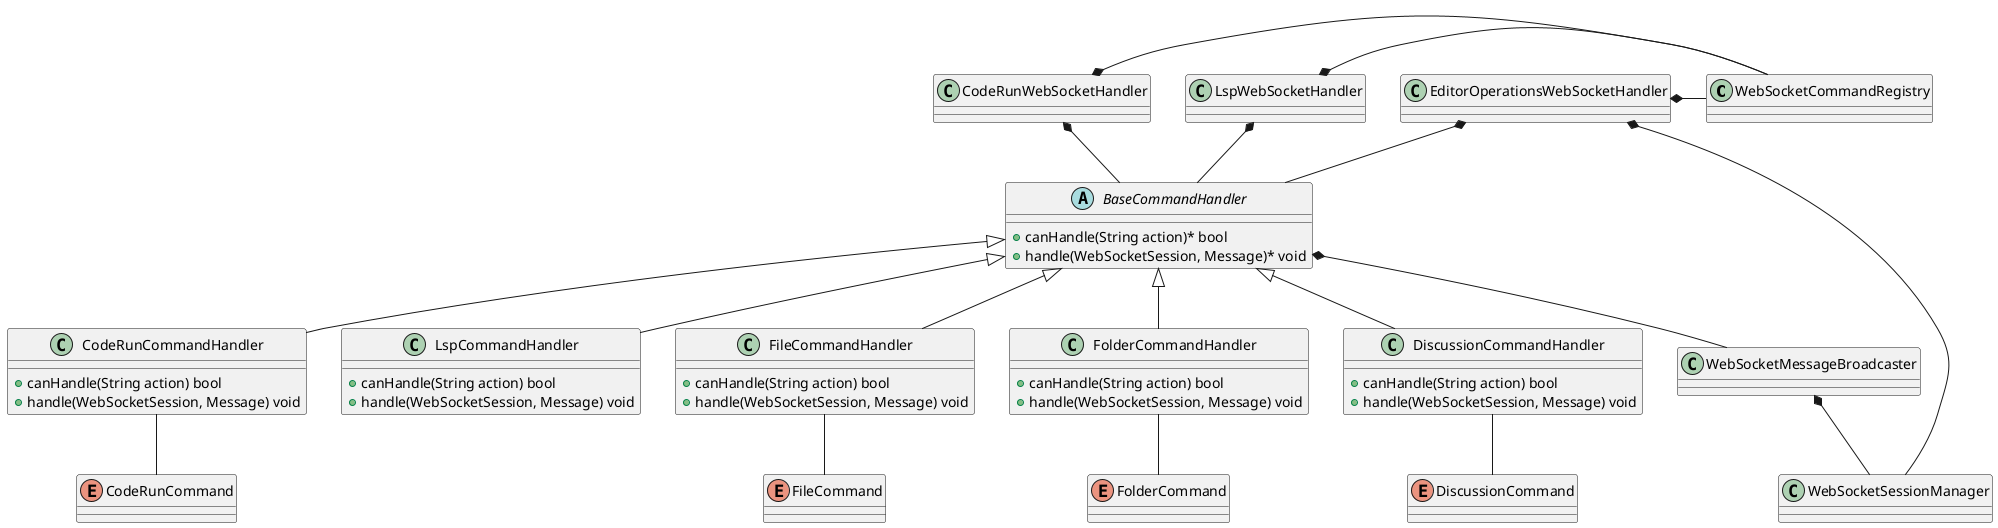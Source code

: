 @startuml



      class WebSocketCommandRegistry {

          }

      class EditorOperationsWebSocketHandler{

                }
         class CodeRunCommandHandler{
 +canHandle(String action) bool
           +handle(WebSocketSession, Message) void
                       }
class CodeRunWebSocketHandler{

                       }
              class LspCommandHandler{
 +canHandle(String action) bool
           +handle(WebSocketSession, Message) void
                                 }
  class LspWebSocketHandler{
           }
       abstract BaseCommandHandler  {

           +canHandle(String action)* bool
           +handle(WebSocketSession, Message)* void
       }

       class FileCommandHandler {
           +canHandle(String action) bool
           +handle(WebSocketSession, Message) void

            }

       class FolderCommandHandler {
           +canHandle(String action) bool
           +handle(WebSocketSession, Message) void
               }

       class DiscussionCommandHandler {
           +canHandle(String action) bool
           +handle(WebSocketSession, Message) void
            }

       class WebSocketSessionManager {
          }

       class WebSocketMessageBroadcaster {
          }

       enum  FileCommand {


       }

       enum  FolderCommand {


       }

       enum  DiscussionCommand  {


       }
        enum  CodeRunCommand  {


              }
        EditorOperationsWebSocketHandler *--- WebSocketSessionManager
        EditorOperationsWebSocketHandler *- WebSocketCommandRegistry
       CodeRunWebSocketHandler *- WebSocketCommandRegistry
       LspWebSocketHandler *- WebSocketCommandRegistry
       EditorOperationsWebSocketHandler *-- BaseCommandHandler
       CodeRunWebSocketHandler *-- BaseCommandHandler
       LspWebSocketHandler *-- BaseCommandHandler

       BaseCommandHandler <|-- FileCommandHandler
       BaseCommandHandler <|-- FolderCommandHandler
       BaseCommandHandler <|-- DiscussionCommandHandler
       BaseCommandHandler <|-- CodeRunCommandHandler
       BaseCommandHandler <|-- LspCommandHandler
       BaseCommandHandler *-- WebSocketMessageBroadcaster
       WebSocketMessageBroadcaster *-- WebSocketSessionManager
       FileCommandHandler -- FileCommand
       CodeRunCommandHandler -- CodeRunCommand
       FolderCommandHandler -- FolderCommand
       DiscussionCommandHandler -- DiscussionCommand



@enduml
